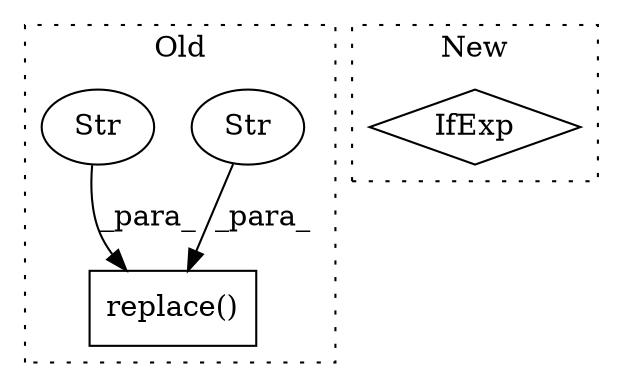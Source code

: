 digraph G {
subgraph cluster0 {
1 [label="replace()" a="75" s="4385,4418" l="10,1" shape="box"];
3 [label="Str" a="66" s="4409" l="9" shape="ellipse"];
4 [label="Str" a="66" s="4395" l="12" shape="ellipse"];
label = "Old";
style="dotted";
}
subgraph cluster1 {
2 [label="IfExp" a="51" s="3970,3982" l="4,6" shape="diamond"];
label = "New";
style="dotted";
}
3 -> 1 [label="_para_"];
4 -> 1 [label="_para_"];
}